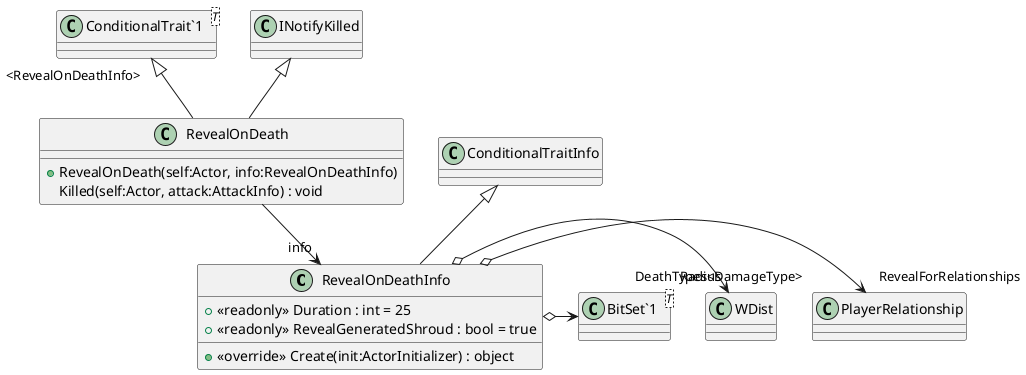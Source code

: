 @startuml
class RevealOnDeathInfo {
    + <<readonly>> Duration : int = 25
    + <<readonly>> RevealGeneratedShroud : bool = true
    + <<override>> Create(init:ActorInitializer) : object
}
class RevealOnDeath {
    + RevealOnDeath(self:Actor, info:RevealOnDeathInfo)
    Killed(self:Actor, attack:AttackInfo) : void
}
class "BitSet`1"<T> {
}
class "ConditionalTrait`1"<T> {
}
ConditionalTraitInfo <|-- RevealOnDeathInfo
RevealOnDeathInfo o-> "RevealForRelationships" PlayerRelationship
RevealOnDeathInfo o-> "Radius" WDist
RevealOnDeathInfo o-> "DeathTypes<DamageType>" "BitSet`1"
"ConditionalTrait`1" "<RevealOnDeathInfo>" <|-- RevealOnDeath
INotifyKilled <|-- RevealOnDeath
RevealOnDeath --> "info" RevealOnDeathInfo
@enduml
